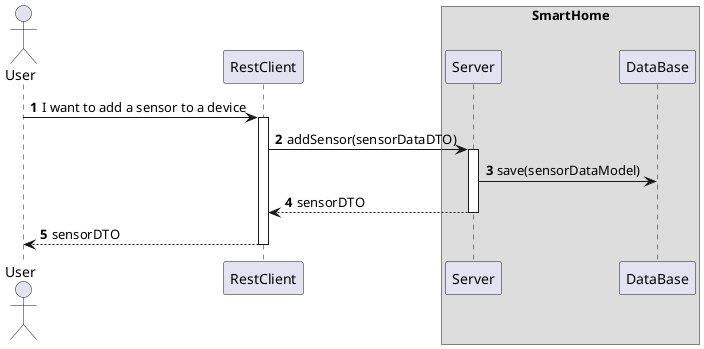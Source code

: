 @startuml
'https://plantuml.com/sequence-diagram
!pragma layout smetana

autonumber

actor "User" as User
participant "RestClient" as RC

box "SmartHome"
    participant "Server" as SV
    participant "DataBase" as BD
end box

User -> RC : I want to add a sensor to a device
activate RC

RC -> SV : addSensor(sensorDataDTO)
activate SV

SV -> BD : save(sensorDataModel)


SV --> RC : sensorDTO
deactivate SV

RC --> User : sensorDTO
deactivate RC


@enduml